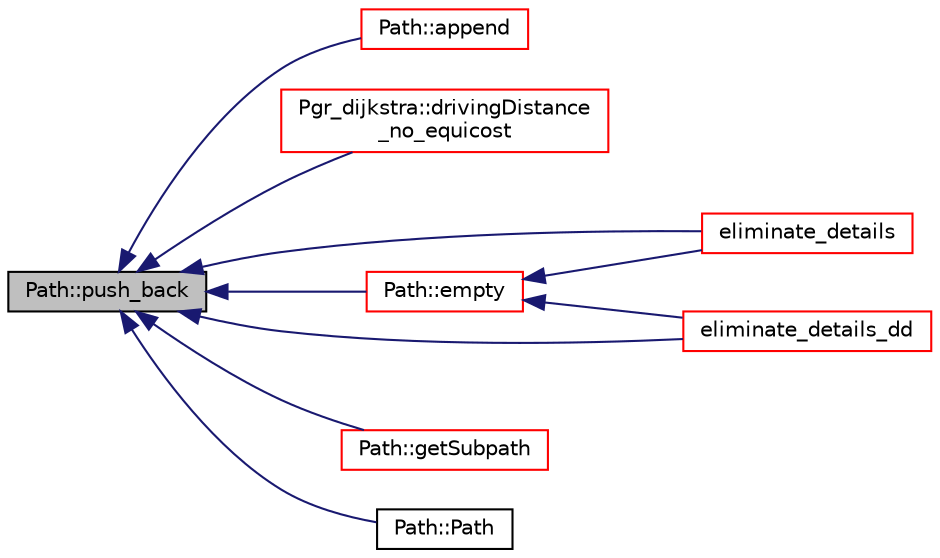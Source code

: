 digraph "Path::push_back"
{
  edge [fontname="Helvetica",fontsize="10",labelfontname="Helvetica",labelfontsize="10"];
  node [fontname="Helvetica",fontsize="10",shape=record];
  rankdir="LR";
  Node228 [label="Path::push_back",height=0.2,width=0.4,color="black", fillcolor="grey75", style="filled", fontcolor="black"];
  Node228 -> Node229 [dir="back",color="midnightblue",fontsize="10",style="solid",fontname="Helvetica"];
  Node229 [label="Path::append",height=0.2,width=0.4,color="red", fillcolor="white", style="filled",URL="$classPath.html#a81dda9b296131350ee5be51a13e095b7",tooltip="Path: 2 -> 9 seq node edge cost agg_cost 0 2 4 1 0 1 5 8 1 1 2 6 9 1 2 3 9 -1 0 3 Path: 9 -> 3 seq no..."];
  Node228 -> Node242 [dir="back",color="midnightblue",fontsize="10",style="solid",fontname="Helvetica"];
  Node242 [label="Pgr_dijkstra::drivingDistance\l_no_equicost",height=0.2,width=0.4,color="red", fillcolor="white", style="filled",URL="$classPgr__dijkstra.html#ac41eff6be348e54c06d497edbf2ed62a"];
  Node228 -> Node244 [dir="back",color="midnightblue",fontsize="10",style="solid",fontname="Helvetica"];
  Node244 [label="eliminate_details",height=0.2,width=0.4,color="red", fillcolor="white", style="filled",URL="$pgr__withPoints_8hpp.html#a0ed4ba674c8ad93b59ff6a23c43a744f"];
  Node228 -> Node251 [dir="back",color="midnightblue",fontsize="10",style="solid",fontname="Helvetica"];
  Node251 [label="eliminate_details_dd",height=0.2,width=0.4,color="red", fillcolor="white", style="filled",URL="$pgr__withPoints_8hpp.html#a78454780d695ee33ad171a220e3e9f38"];
  Node228 -> Node255 [dir="back",color="midnightblue",fontsize="10",style="solid",fontname="Helvetica"];
  Node255 [label="Path::empty",height=0.2,width=0.4,color="red", fillcolor="white", style="filled",URL="$classPath.html#a75bd5ccf60152fefaff1df56be09946b"];
  Node255 -> Node244 [dir="back",color="midnightblue",fontsize="10",style="solid",fontname="Helvetica"];
  Node255 -> Node251 [dir="back",color="midnightblue",fontsize="10",style="solid",fontname="Helvetica"];
  Node228 -> Node279 [dir="back",color="midnightblue",fontsize="10",style="solid",fontname="Helvetica"];
  Node279 [label="Path::getSubpath",height=0.2,width=0.4,color="red", fillcolor="white", style="filled",URL="$classPath.html#a6e915a3786eccd377d84a284b3152e2b"];
  Node228 -> Node281 [dir="back",color="midnightblue",fontsize="10",style="solid",fontname="Helvetica"];
  Node281 [label="Path::Path",height=0.2,width=0.4,color="black", fillcolor="white", style="filled",URL="$classPath.html#aa756b9e7d3f6da13211097788882378a"];
}
